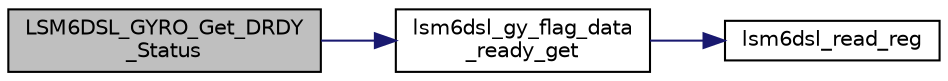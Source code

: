 digraph "LSM6DSL_GYRO_Get_DRDY_Status"
{
 // LATEX_PDF_SIZE
  edge [fontname="Helvetica",fontsize="10",labelfontname="Helvetica",labelfontsize="10"];
  node [fontname="Helvetica",fontsize="10",shape=record];
  rankdir="LR";
  Node1 [label="LSM6DSL_GYRO_Get_DRDY\l_Status",height=0.2,width=0.4,color="black", fillcolor="grey75", style="filled", fontcolor="black",tooltip="Get the LSM6DSL GYRO data ready bit value."];
  Node1 -> Node2 [color="midnightblue",fontsize="10",style="solid",fontname="Helvetica"];
  Node2 [label="lsm6dsl_gy_flag_data\l_ready_get",height=0.2,width=0.4,color="black", fillcolor="white", style="filled",URL="$group___l_s_m6_d_s_l__data__generation.html#gabc6031c5d7ba57c293f84446dbcfb8f6",tooltip="Gyroscope new data available.[get]."];
  Node2 -> Node3 [color="midnightblue",fontsize="10",style="solid",fontname="Helvetica"];
  Node3 [label="lsm6dsl_read_reg",height=0.2,width=0.4,color="black", fillcolor="white", style="filled",URL="$group___l_s_m6_d_s_l__interfaces__functions.html#ga7ad5e0d379d6cc9a6a2dff69c6df5a50",tooltip="Read generic device register."];
}
